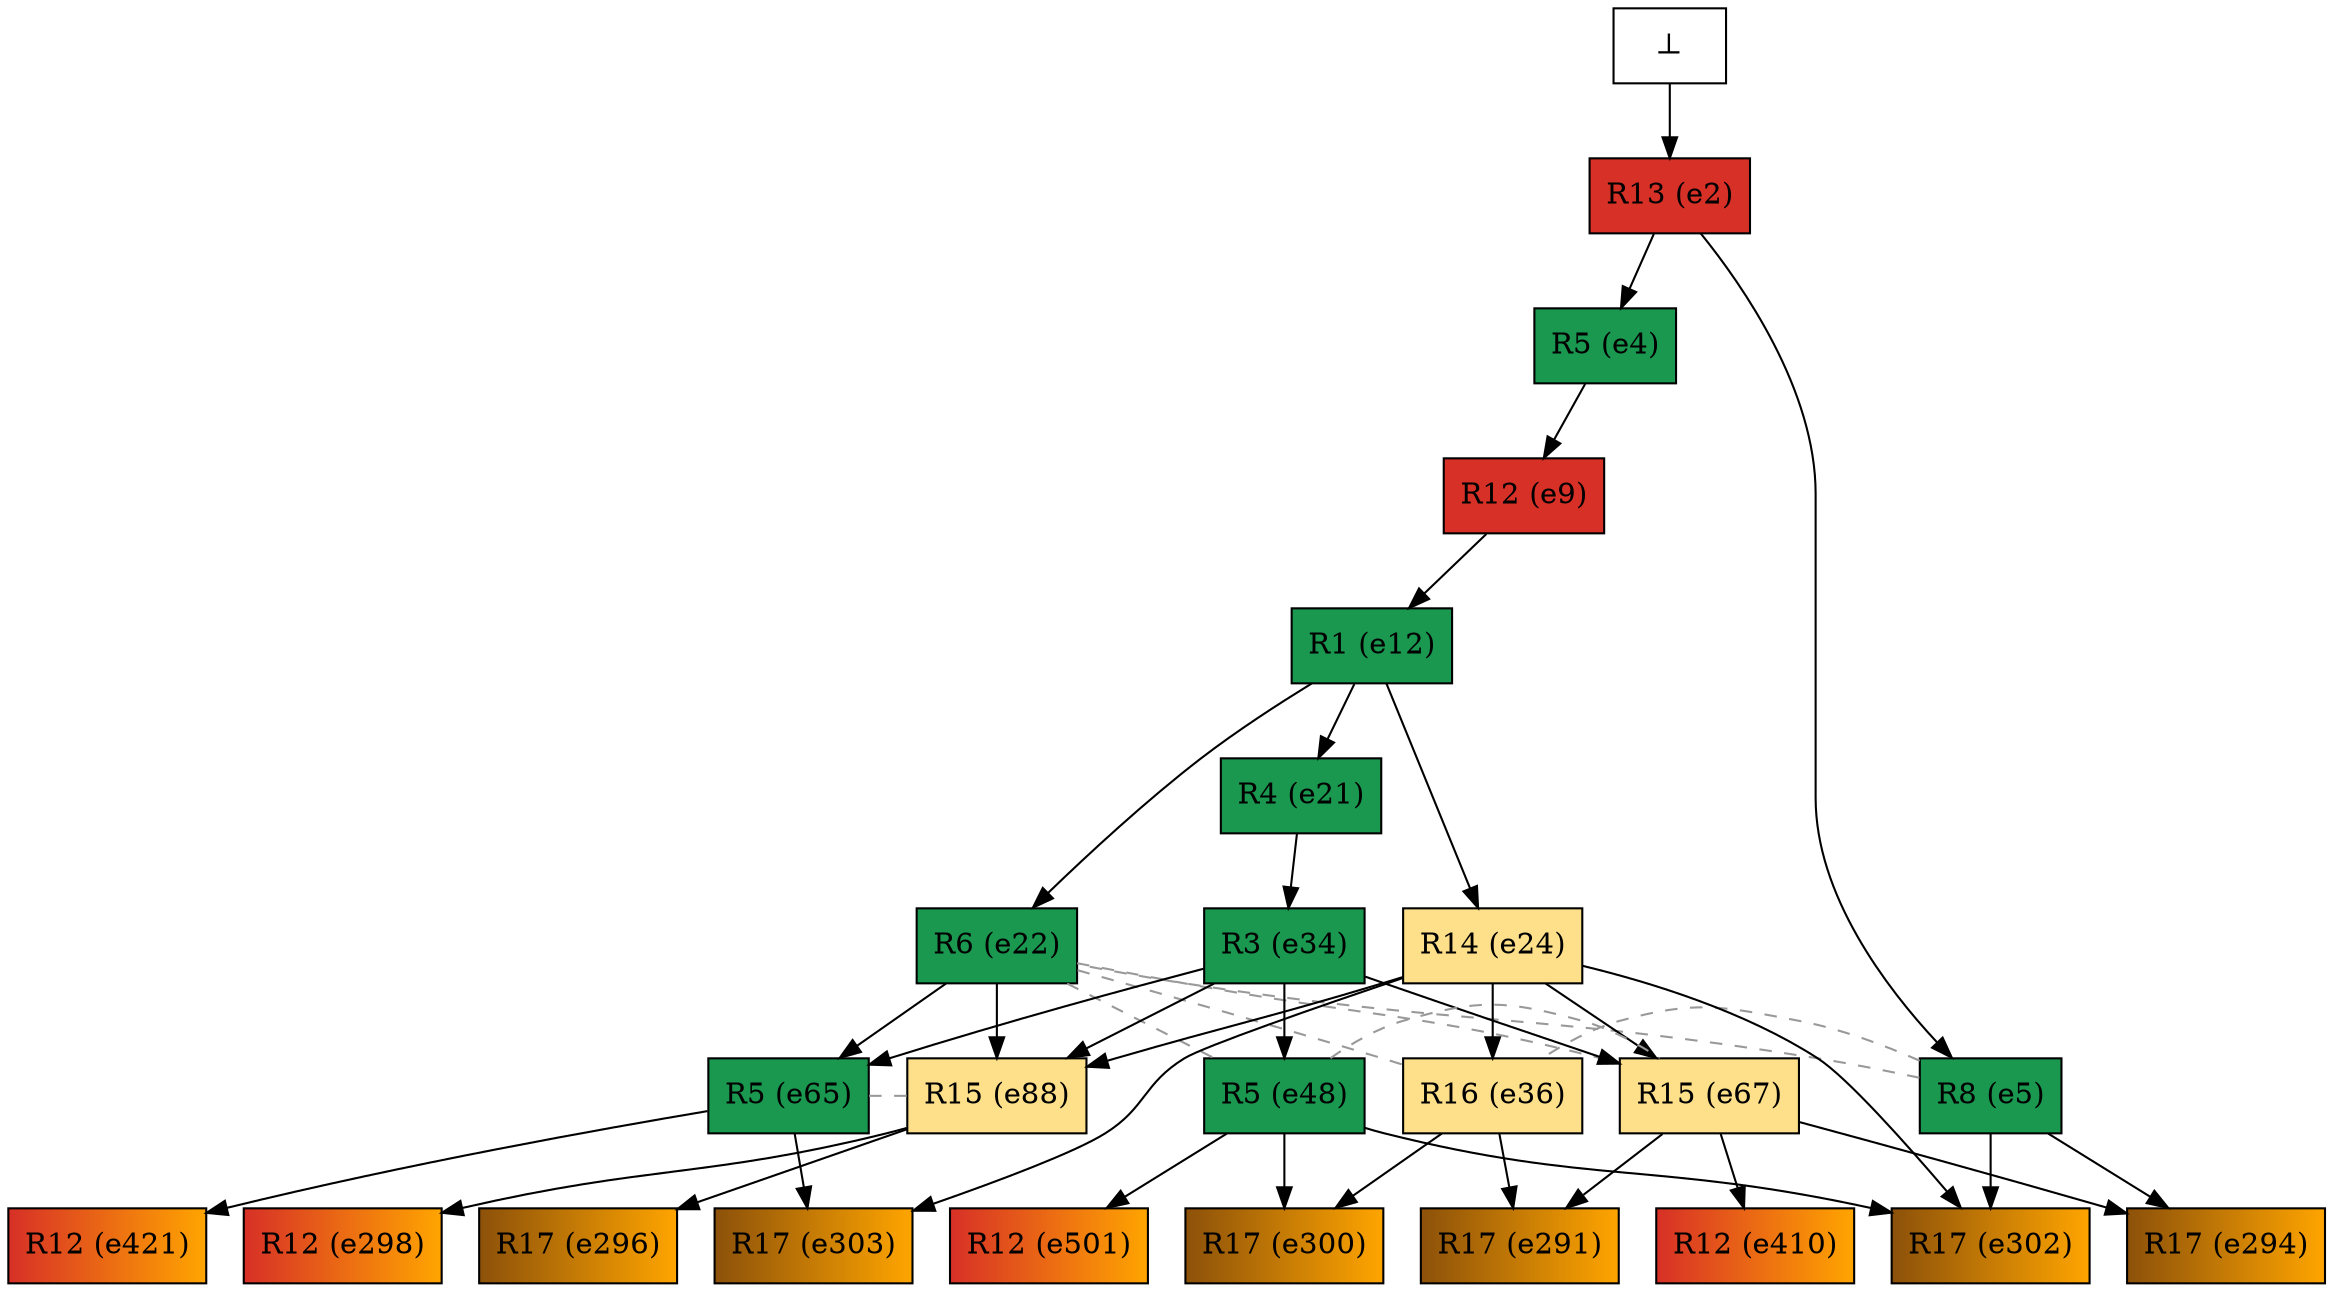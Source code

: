digraph test {
  e2 -> e4;
  e2 -> e5;
  e4 -> e9;
  e9 -> e12;
  e12 -> e21;
  e12 -> e22;
  e12 -> e24;
  e21 -> e34;
  e24 -> e36;
  e34 -> e48;
  e22 -> e65;
  e34 -> e65;
  e24 -> e67;
  e34 -> e67;
  e22 -> e88;
  e24 -> e88;
  e34 -> e88;
  e36 -> e291;
  e67 -> e291;
  e5 -> e294;
  e67 -> e294;
  e88 -> e296;
  e88 -> e298;
  e36 -> e300;
  e48 -> e300;
  e5 -> e302;
  e24 -> e302;
  e48 -> e302;
  e24 -> e303;
  e65 -> e303;
  e67 -> e410;
  e65 -> e421;
  e48 -> e501;
  e0 -> e2;

//conflicts
  e5 -> e22 [arrowhead=none color=gray60 style=dashed constraint=false];
  e5 -> e36 [arrowhead=none color=gray60 style=dashed constraint=false];
  e22 -> e36 [arrowhead=none color=gray60 style=dashed constraint=false];
  e22 -> e48 [arrowhead=none color=gray60 style=dashed constraint=false];
  e22 -> e67 [arrowhead=none color=gray60 style=dashed constraint=false];
  e48 -> e67 [arrowhead=none color=gray60 style=dashed constraint=false];
  e65 -> e88 [arrowhead=none color=gray60 style=dashed constraint=false];

  e2 [color="black" fillcolor="#d73027:#d73027" label="R13 (e2)" shape=box style=filled];
  e4 [color="black" fillcolor="#1a9850:#1a9850" label="R5 (e4)" shape=box style=filled];
  e5 [color="black" fillcolor="#1a9850:#1a9850" label="R8 (e5)" shape=box style=filled];
  e9 [color="black" fillcolor="#d73027:#d73027" label="R12 (e9)" shape=box style=filled];
  e12 [color="black" fillcolor="#1a9850:#1a9850" label="R1 (e12)" shape=box style=filled];
  e21 [color="black" fillcolor="#1a9850:#1a9850" label="R4 (e21)" shape=box style=filled];
  e22 [color="black" fillcolor="#1a9850:#1a9850" label="R6 (e22)" shape=box style=filled];
  e24 [color="black" fillcolor="#fee08b:#fee08b" label="R14 (e24)" shape=box style=filled];
  e34 [color="black" fillcolor="#1a9850:#1a9850" label="R3 (e34)" shape=box style=filled];
  e36 [color="black" fillcolor="#fee08b:#fee08b" label="R16 (e36)" shape=box style=filled];
  e48 [color="black" fillcolor="#1a9850:#1a9850" label="R5 (e48)" shape=box style=filled];
  e65 [color="black" fillcolor="#1a9850:#1a9850" label="R5 (e65)" shape=box style=filled];
  e67 [color="black" fillcolor="#fee08b:#fee08b" label="R15 (e67)" shape=box style=filled];
  e88 [color="black" fillcolor="#fee08b:#fee08b" label="R15 (e88)" shape=box style=filled];
  e291 [color="black" fillcolor="#8c510a:orange" label="R17 (e291)" shape=box style=filled];
  e294 [color="black" fillcolor="#8c510a:orange" label="R17 (e294)" shape=box style=filled];
  e296 [color="black" fillcolor="#8c510a:orange" label="R17 (e296)" shape=box style=filled];
  e298 [color="black" fillcolor="#d73027:orange" label="R12 (e298)" shape=box style=filled];
  e300 [color="black" fillcolor="#8c510a:orange" label="R17 (e300)" shape=box style=filled];
  e302 [color="black" fillcolor="#8c510a:orange" label="R17 (e302)" shape=box style=filled];
  e303 [color="black" fillcolor="#8c510a:orange" label="R17 (e303)" shape=box style=filled];
  e410 [color="black" fillcolor="#d73027:orange" label="R12 (e410)" shape=box style=filled];
  e421 [color="black" fillcolor="#d73027:orange" label="R12 (e421)" shape=box style=filled];
  e501 [color="black" fillcolor="#d73027:orange" label="R12 (e501)" shape=box style=filled];
  e0 [fillcolor="white" label="⊥" shape=box style=filled];
}

